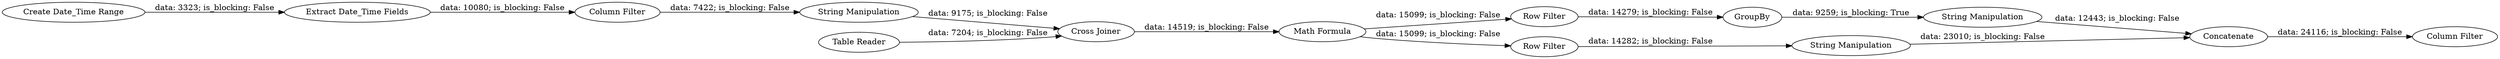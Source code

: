 digraph {
	"-214732598531569547_34" [label="Row Filter"]
	"-4262332770279141736_37" [label="String Manipulation"]
	"-214732598531569547_40" [label="Column Filter"]
	"-214732598531569547_28" [label="Cross Joiner"]
	"-214732598531569547_29" [label="Math Formula"]
	"-214732598531569547_38" [label="String Manipulation"]
	"-214732598531569547_33" [label="Row Filter"]
	"-4262332770279141736_2" [label="Create Date_Time Range"]
	"-214732598531569547_36" [label="String Manipulation"]
	"-4262332770279141736_31" [label="Column Filter"]
	"-214732598531569547_39" [label=Concatenate]
	"-214732598531569547_1" [label="Table Reader"]
	"-4262332770279141736_30" [label="Extract Date_Time Fields"]
	"-214732598531569547_35" [label=GroupBy]
	"-4262332770279141736_30" -> "-4262332770279141736_31" [label="data: 10080; is_blocking: False"]
	"-214732598531569547_1" -> "-214732598531569547_28" [label="data: 7204; is_blocking: False"]
	"-214732598531569547_39" -> "-214732598531569547_40" [label="data: 24116; is_blocking: False"]
	"-214732598531569547_34" -> "-214732598531569547_35" [label="data: 14279; is_blocking: False"]
	"-4262332770279141736_37" -> "-214732598531569547_28" [label="data: 9175; is_blocking: False"]
	"-4262332770279141736_31" -> "-4262332770279141736_37" [label="data: 7422; is_blocking: False"]
	"-214732598531569547_33" -> "-214732598531569547_38" [label="data: 14282; is_blocking: False"]
	"-4262332770279141736_2" -> "-4262332770279141736_30" [label="data: 3323; is_blocking: False"]
	"-214732598531569547_29" -> "-214732598531569547_34" [label="data: 15099; is_blocking: False"]
	"-214732598531569547_28" -> "-214732598531569547_29" [label="data: 14519; is_blocking: False"]
	"-214732598531569547_29" -> "-214732598531569547_33" [label="data: 15099; is_blocking: False"]
	"-214732598531569547_38" -> "-214732598531569547_39" [label="data: 23010; is_blocking: False"]
	"-214732598531569547_35" -> "-214732598531569547_36" [label="data: 9259; is_blocking: True"]
	"-214732598531569547_36" -> "-214732598531569547_39" [label="data: 12443; is_blocking: False"]
	rankdir=LR
}
